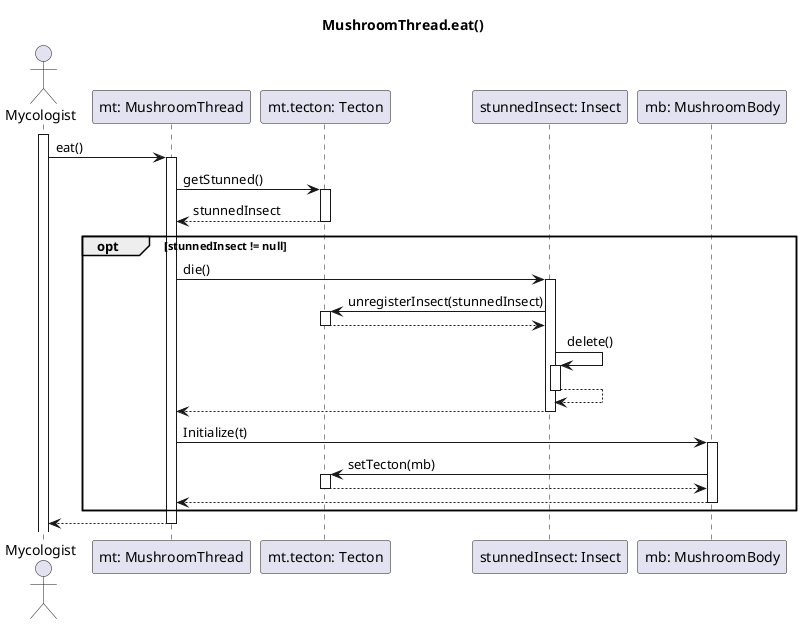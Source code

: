@startuml Mushroom Thread eat

title MushroomThread.eat()

actor "Mycologist" as mycologist
participant "mt: MushroomThread" as mt
participant "mt.tecton: Tecton" as t
participant "stunnedInsect: Insect" as i
participant "mb: MushroomBody" as mb

activate mycologist
mycologist -> mt: eat()
activate mt

mt -> t: getStunned()
activate t
t --> mt: stunnedInsect
deactivate t

opt stunnedInsect != null
    mt -> i: die()
    activate i


    i -> t: unregisterInsect(stunnedInsect)
    activate t

    i <-- t
    deactivate t


    i -> i: delete()
    activate i

    i --> i
    deactivate i


    i --> mt
    deactivate i

    mt -> mb: Initialize(t)
    activate mb

    mb -> t: setTecton(mb)
    activate t
    t --> mb
    deactivate t

    mb --> mt
    deactivate mb
end


mt --> mycologist
deactivate mt

@enduml